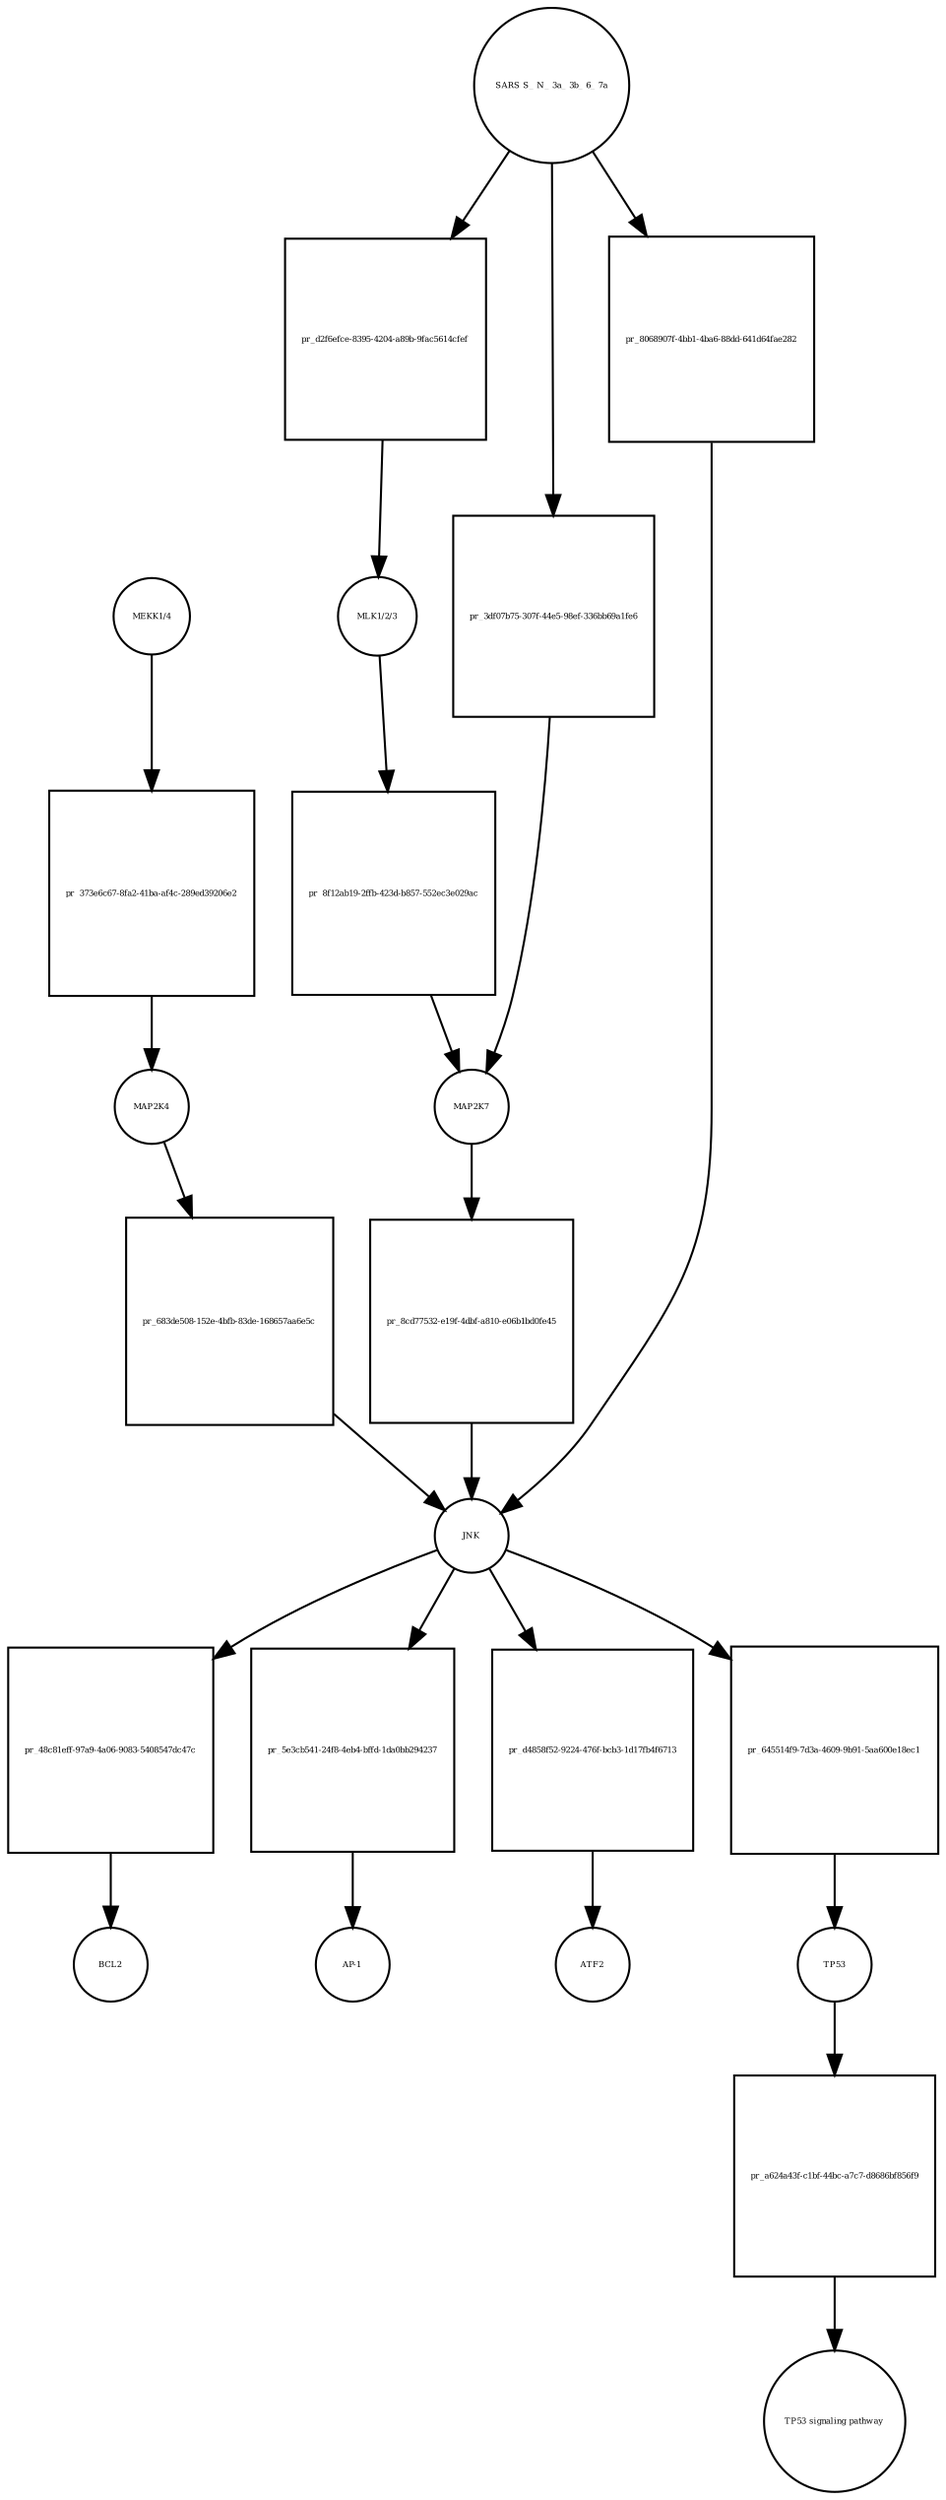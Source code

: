 strict digraph  {
"MEKK1/4" [annotation="", bipartite=0, cls=complex, fontsize=4, label="MEKK1/4", shape=circle];
"pr_373e6c67-8fa2-41ba-af4c-289ed39206e2" [annotation="", bipartite=1, cls=process, fontsize=4, label="pr_373e6c67-8fa2-41ba-af4c-289ed39206e2", shape=square];
MAP2K4 [annotation=urn_miriam_uniprot_P45985, bipartite=0, cls=macromolecule, fontsize=4, label=MAP2K4, shape=circle];
"MLK1/2/3" [annotation="", bipartite=0, cls=complex, fontsize=4, label="MLK1/2/3", shape=circle];
"pr_8f12ab19-2ffb-423d-b857-552ec3e029ac" [annotation="", bipartite=1, cls=process, fontsize=4, label="pr_8f12ab19-2ffb-423d-b857-552ec3e029ac", shape=square];
MAP2K7 [annotation=urn_miriam_uniprot_O14733, bipartite=0, cls=macromolecule, fontsize=4, label=MAP2K7, shape=circle];
"pr_683de508-152e-4bfb-83de-168657aa6e5c" [annotation="", bipartite=1, cls=process, fontsize=4, label="pr_683de508-152e-4bfb-83de-168657aa6e5c", shape=square];
JNK [annotation="", bipartite=0, cls=complex, fontsize=4, label=JNK, shape=circle];
"pr_8cd77532-e19f-4dbf-a810-e06b1bd0fe45" [annotation="", bipartite=1, cls=process, fontsize=4, label="pr_8cd77532-e19f-4dbf-a810-e06b1bd0fe45", shape=square];
"pr_48c81eff-97a9-4a06-9083-5408547dc47c" [annotation="", bipartite=1, cls=process, fontsize=4, label="pr_48c81eff-97a9-4a06-9083-5408547dc47c", shape=square];
BCL2 [annotation=urn_miriam_uniprot_P10415, bipartite=0, cls=macromolecule, fontsize=4, label=BCL2, shape=circle];
"pr_5e3cb541-24f8-4eb4-bffd-1da0bb294237" [annotation="", bipartite=1, cls=process, fontsize=4, label="pr_5e3cb541-24f8-4eb4-bffd-1da0bb294237", shape=square];
"AP-1" [annotation="", bipartite=0, cls=complex, fontsize=4, label="AP-1", shape=circle];
"SARS S_ N_ 3a_ 3b_ 6_ 7a" [annotation="", bipartite=0, cls=macromolecule, fontsize=4, label="SARS S_ N_ 3a_ 3b_ 6_ 7a", shape=circle];
"pr_d2f6efce-8395-4204-a89b-9fac5614cfef" [annotation="", bipartite=1, cls=process, fontsize=4, label="pr_d2f6efce-8395-4204-a89b-9fac5614cfef", shape=square];
"pr_d4858f52-9224-476f-bcb3-1d17fb4f6713" [annotation="", bipartite=1, cls=process, fontsize=4, label="pr_d4858f52-9224-476f-bcb3-1d17fb4f6713", shape=square];
ATF2 [annotation=urn_miriam_uniprot_P15336, bipartite=0, cls=macromolecule, fontsize=4, label=ATF2, shape=circle];
"pr_645514f9-7d3a-4609-9b91-5aa600e18ec1" [annotation="", bipartite=1, cls=process, fontsize=4, label="pr_645514f9-7d3a-4609-9b91-5aa600e18ec1", shape=square];
TP53 [annotation=urn_miriam_uniprot_P04637, bipartite=0, cls=macromolecule, fontsize=4, label=TP53, shape=circle];
"pr_a624a43f-c1bf-44bc-a7c7-d8686bf856f9" [annotation="", bipartite=1, cls=process, fontsize=4, label="pr_a624a43f-c1bf-44bc-a7c7-d8686bf856f9", shape=square];
"TP53 signaling pathway" [annotation="", bipartite=0, cls="unspecified entity", fontsize=4, label="TP53 signaling pathway", shape=circle];
"pr_3df07b75-307f-44e5-98ef-336bb69a1fe6" [annotation="", bipartite=1, cls=process, fontsize=4, label="pr_3df07b75-307f-44e5-98ef-336bb69a1fe6", shape=square];
"pr_8068907f-4bb1-4ba6-88dd-641d64fae282" [annotation="", bipartite=1, cls=process, fontsize=4, label="pr_8068907f-4bb1-4ba6-88dd-641d64fae282", shape=square];
"MEKK1/4" -> "pr_373e6c67-8fa2-41ba-af4c-289ed39206e2"  [annotation="", interaction_type=consumption];
"pr_373e6c67-8fa2-41ba-af4c-289ed39206e2" -> MAP2K4  [annotation="", interaction_type=production];
MAP2K4 -> "pr_683de508-152e-4bfb-83de-168657aa6e5c"  [annotation="", interaction_type=consumption];
"MLK1/2/3" -> "pr_8f12ab19-2ffb-423d-b857-552ec3e029ac"  [annotation="", interaction_type=consumption];
"pr_8f12ab19-2ffb-423d-b857-552ec3e029ac" -> MAP2K7  [annotation="", interaction_type=production];
MAP2K7 -> "pr_8cd77532-e19f-4dbf-a810-e06b1bd0fe45"  [annotation="", interaction_type=consumption];
"pr_683de508-152e-4bfb-83de-168657aa6e5c" -> JNK  [annotation="", interaction_type=production];
JNK -> "pr_48c81eff-97a9-4a06-9083-5408547dc47c"  [annotation="", interaction_type=consumption];
JNK -> "pr_5e3cb541-24f8-4eb4-bffd-1da0bb294237"  [annotation="", interaction_type=consumption];
JNK -> "pr_d4858f52-9224-476f-bcb3-1d17fb4f6713"  [annotation="", interaction_type=consumption];
JNK -> "pr_645514f9-7d3a-4609-9b91-5aa600e18ec1"  [annotation="", interaction_type=consumption];
"pr_8cd77532-e19f-4dbf-a810-e06b1bd0fe45" -> JNK  [annotation="", interaction_type=production];
"pr_48c81eff-97a9-4a06-9083-5408547dc47c" -> BCL2  [annotation="", interaction_type=production];
"pr_5e3cb541-24f8-4eb4-bffd-1da0bb294237" -> "AP-1"  [annotation="", interaction_type=production];
"SARS S_ N_ 3a_ 3b_ 6_ 7a" -> "pr_d2f6efce-8395-4204-a89b-9fac5614cfef"  [annotation="", interaction_type=consumption];
"SARS S_ N_ 3a_ 3b_ 6_ 7a" -> "pr_3df07b75-307f-44e5-98ef-336bb69a1fe6"  [annotation="", interaction_type=consumption];
"SARS S_ N_ 3a_ 3b_ 6_ 7a" -> "pr_8068907f-4bb1-4ba6-88dd-641d64fae282"  [annotation="", interaction_type=consumption];
"pr_d2f6efce-8395-4204-a89b-9fac5614cfef" -> "MLK1/2/3"  [annotation="", interaction_type=production];
"pr_d4858f52-9224-476f-bcb3-1d17fb4f6713" -> ATF2  [annotation="", interaction_type=production];
"pr_645514f9-7d3a-4609-9b91-5aa600e18ec1" -> TP53  [annotation="", interaction_type=production];
TP53 -> "pr_a624a43f-c1bf-44bc-a7c7-d8686bf856f9"  [annotation="", interaction_type=consumption];
"pr_a624a43f-c1bf-44bc-a7c7-d8686bf856f9" -> "TP53 signaling pathway"  [annotation="", interaction_type=production];
"pr_3df07b75-307f-44e5-98ef-336bb69a1fe6" -> MAP2K7  [annotation="", interaction_type=production];
"pr_8068907f-4bb1-4ba6-88dd-641d64fae282" -> JNK  [annotation="", interaction_type=production];
}
